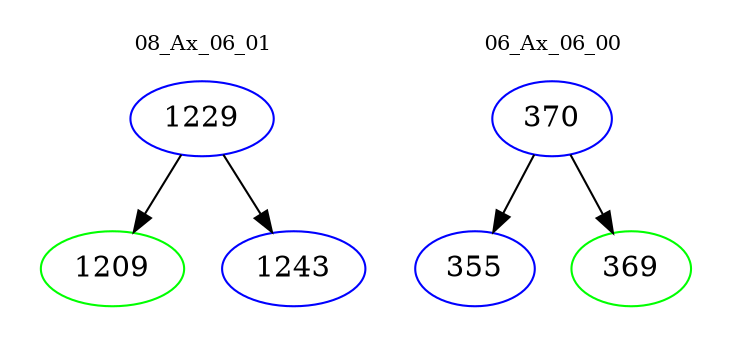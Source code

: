 digraph{
subgraph cluster_0 {
color = white
label = "08_Ax_06_01";
fontsize=10;
T0_1229 [label="1229", color="blue"]
T0_1229 -> T0_1209 [color="black"]
T0_1209 [label="1209", color="green"]
T0_1229 -> T0_1243 [color="black"]
T0_1243 [label="1243", color="blue"]
}
subgraph cluster_1 {
color = white
label = "06_Ax_06_00";
fontsize=10;
T1_370 [label="370", color="blue"]
T1_370 -> T1_355 [color="black"]
T1_355 [label="355", color="blue"]
T1_370 -> T1_369 [color="black"]
T1_369 [label="369", color="green"]
}
}
